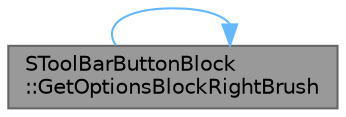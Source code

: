 digraph "SToolBarButtonBlock::GetOptionsBlockRightBrush"
{
 // INTERACTIVE_SVG=YES
 // LATEX_PDF_SIZE
  bgcolor="transparent";
  edge [fontname=Helvetica,fontsize=10,labelfontname=Helvetica,labelfontsize=10];
  node [fontname=Helvetica,fontsize=10,shape=box,height=0.2,width=0.4];
  rankdir="LR";
  Node1 [id="Node000001",label="SToolBarButtonBlock\l::GetOptionsBlockRightBrush",height=0.2,width=0.4,color="gray40", fillcolor="grey60", style="filled", fontcolor="black",tooltip="Gets the brush for the right side options block (the side with the options dropdown."];
  Node1 -> Node1 [id="edge1_Node000001_Node000001",color="steelblue1",style="solid",tooltip=" "];
}
